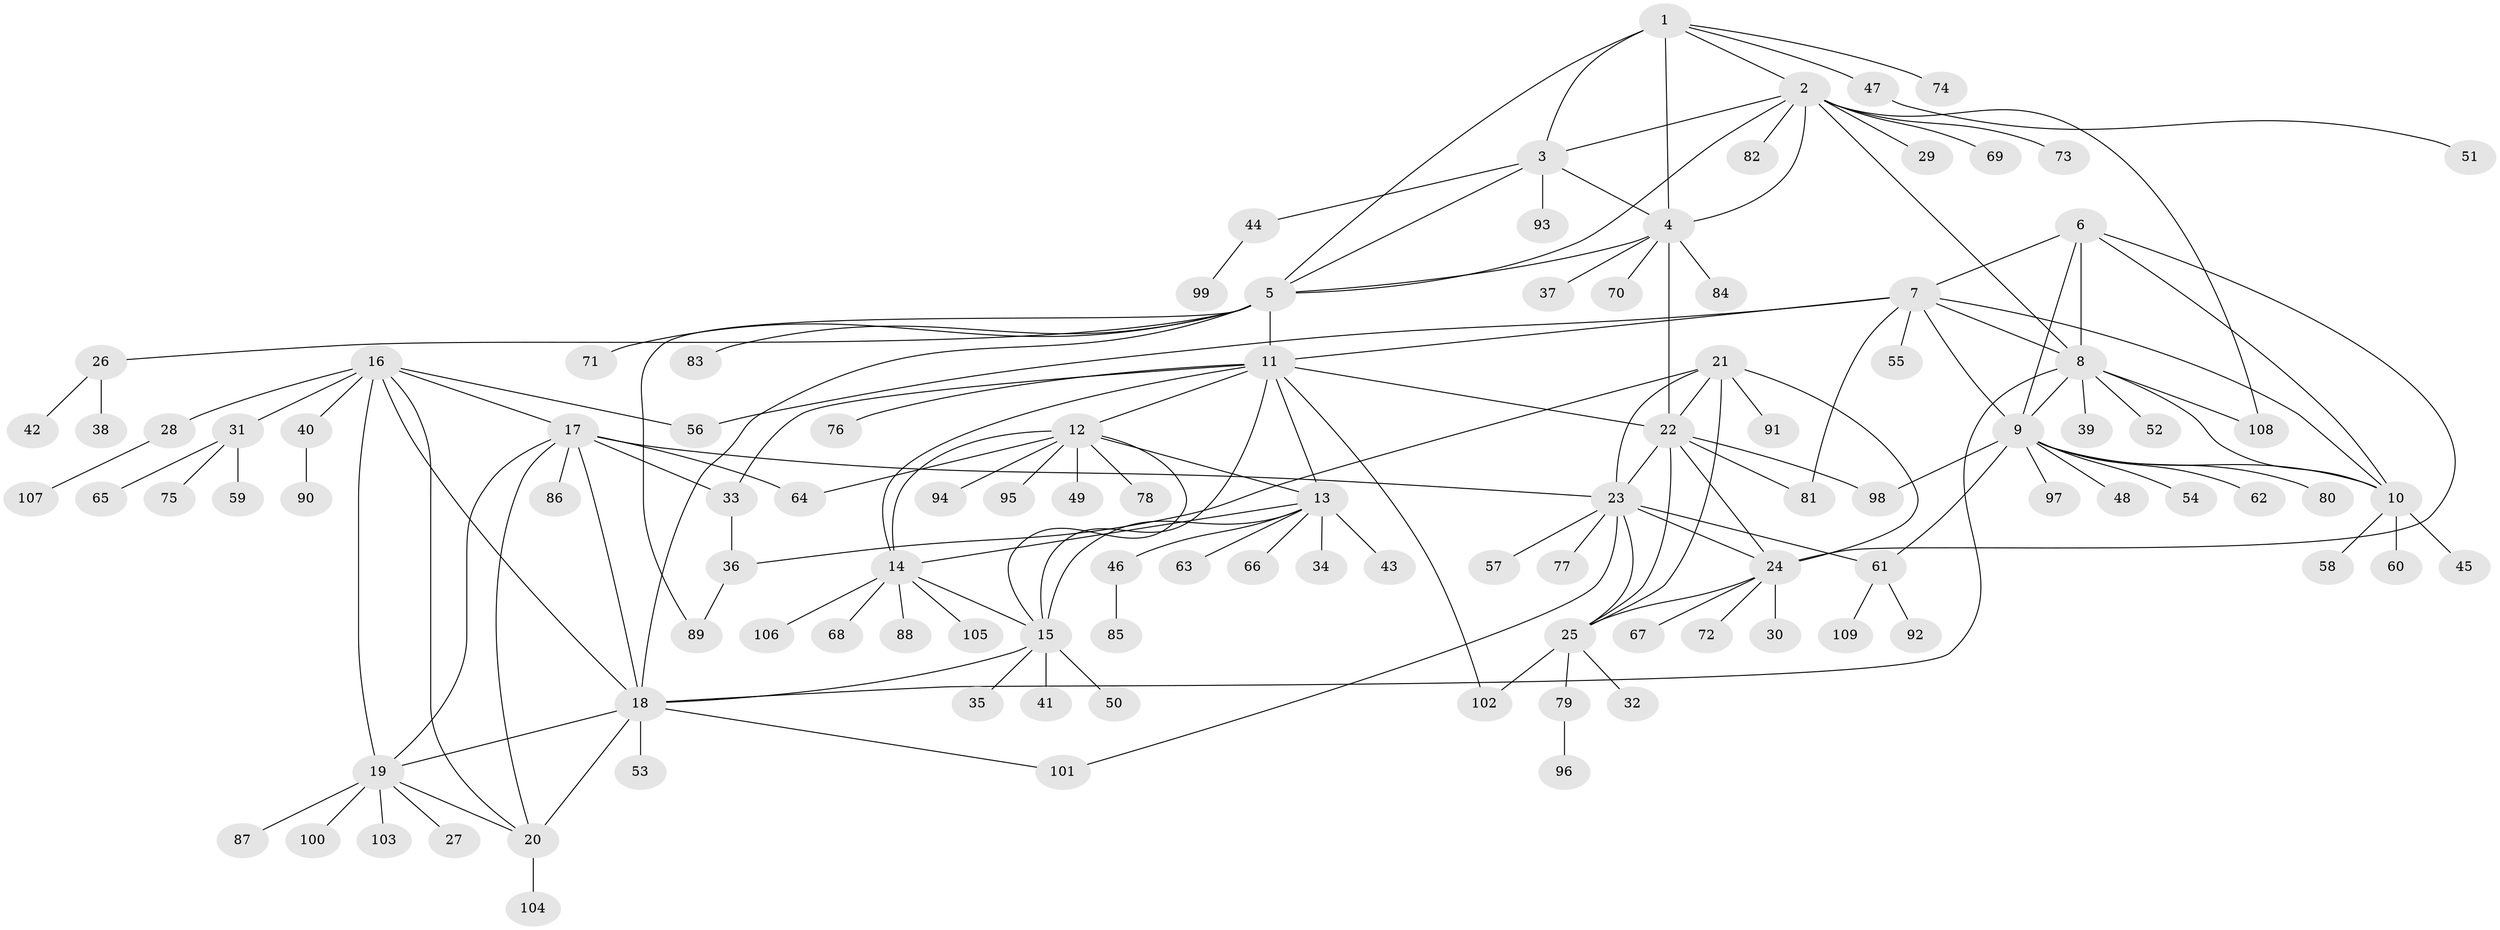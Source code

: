 // Generated by graph-tools (version 1.1) at 2025/26/03/09/25 03:26:39]
// undirected, 109 vertices, 155 edges
graph export_dot {
graph [start="1"]
  node [color=gray90,style=filled];
  1;
  2;
  3;
  4;
  5;
  6;
  7;
  8;
  9;
  10;
  11;
  12;
  13;
  14;
  15;
  16;
  17;
  18;
  19;
  20;
  21;
  22;
  23;
  24;
  25;
  26;
  27;
  28;
  29;
  30;
  31;
  32;
  33;
  34;
  35;
  36;
  37;
  38;
  39;
  40;
  41;
  42;
  43;
  44;
  45;
  46;
  47;
  48;
  49;
  50;
  51;
  52;
  53;
  54;
  55;
  56;
  57;
  58;
  59;
  60;
  61;
  62;
  63;
  64;
  65;
  66;
  67;
  68;
  69;
  70;
  71;
  72;
  73;
  74;
  75;
  76;
  77;
  78;
  79;
  80;
  81;
  82;
  83;
  84;
  85;
  86;
  87;
  88;
  89;
  90;
  91;
  92;
  93;
  94;
  95;
  96;
  97;
  98;
  99;
  100;
  101;
  102;
  103;
  104;
  105;
  106;
  107;
  108;
  109;
  1 -- 2;
  1 -- 3;
  1 -- 4;
  1 -- 5;
  1 -- 47;
  1 -- 74;
  2 -- 3;
  2 -- 4;
  2 -- 5;
  2 -- 8;
  2 -- 29;
  2 -- 69;
  2 -- 73;
  2 -- 82;
  2 -- 108;
  3 -- 4;
  3 -- 5;
  3 -- 44;
  3 -- 93;
  4 -- 5;
  4 -- 22;
  4 -- 37;
  4 -- 70;
  4 -- 84;
  5 -- 11;
  5 -- 18;
  5 -- 26;
  5 -- 71;
  5 -- 83;
  5 -- 89;
  6 -- 7;
  6 -- 8;
  6 -- 9;
  6 -- 10;
  6 -- 24;
  7 -- 8;
  7 -- 9;
  7 -- 10;
  7 -- 11;
  7 -- 55;
  7 -- 56;
  7 -- 81;
  8 -- 9;
  8 -- 10;
  8 -- 18;
  8 -- 39;
  8 -- 52;
  8 -- 108;
  9 -- 10;
  9 -- 48;
  9 -- 54;
  9 -- 61;
  9 -- 62;
  9 -- 80;
  9 -- 97;
  9 -- 98;
  10 -- 45;
  10 -- 58;
  10 -- 60;
  11 -- 12;
  11 -- 13;
  11 -- 14;
  11 -- 15;
  11 -- 22;
  11 -- 33;
  11 -- 76;
  11 -- 102;
  12 -- 13;
  12 -- 14;
  12 -- 15;
  12 -- 49;
  12 -- 64;
  12 -- 78;
  12 -- 94;
  12 -- 95;
  13 -- 14;
  13 -- 15;
  13 -- 34;
  13 -- 43;
  13 -- 46;
  13 -- 63;
  13 -- 66;
  14 -- 15;
  14 -- 68;
  14 -- 88;
  14 -- 105;
  14 -- 106;
  15 -- 18;
  15 -- 35;
  15 -- 41;
  15 -- 50;
  16 -- 17;
  16 -- 18;
  16 -- 19;
  16 -- 20;
  16 -- 28;
  16 -- 31;
  16 -- 40;
  16 -- 56;
  17 -- 18;
  17 -- 19;
  17 -- 20;
  17 -- 23;
  17 -- 33;
  17 -- 64;
  17 -- 86;
  18 -- 19;
  18 -- 20;
  18 -- 53;
  18 -- 101;
  19 -- 20;
  19 -- 27;
  19 -- 87;
  19 -- 100;
  19 -- 103;
  20 -- 104;
  21 -- 22;
  21 -- 23;
  21 -- 24;
  21 -- 25;
  21 -- 36;
  21 -- 91;
  22 -- 23;
  22 -- 24;
  22 -- 25;
  22 -- 81;
  22 -- 98;
  23 -- 24;
  23 -- 25;
  23 -- 57;
  23 -- 61;
  23 -- 77;
  23 -- 101;
  24 -- 25;
  24 -- 30;
  24 -- 67;
  24 -- 72;
  25 -- 32;
  25 -- 79;
  25 -- 102;
  26 -- 38;
  26 -- 42;
  28 -- 107;
  31 -- 59;
  31 -- 65;
  31 -- 75;
  33 -- 36;
  36 -- 89;
  40 -- 90;
  44 -- 99;
  46 -- 85;
  47 -- 51;
  61 -- 92;
  61 -- 109;
  79 -- 96;
}
